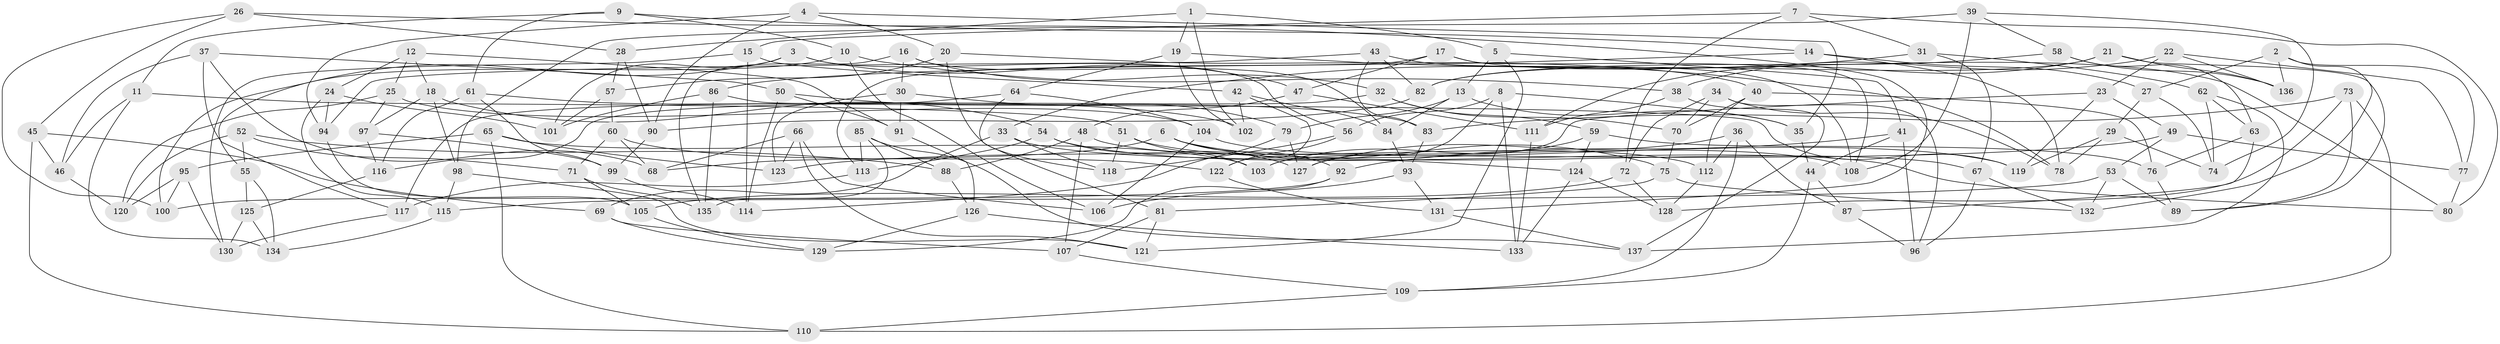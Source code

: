 // Generated by graph-tools (version 1.1) at 2025/16/03/09/25 04:16:30]
// undirected, 137 vertices, 274 edges
graph export_dot {
graph [start="1"]
  node [color=gray90,style=filled];
  1;
  2;
  3;
  4;
  5;
  6;
  7;
  8;
  9;
  10;
  11;
  12;
  13;
  14;
  15;
  16;
  17;
  18;
  19;
  20;
  21;
  22;
  23;
  24;
  25;
  26;
  27;
  28;
  29;
  30;
  31;
  32;
  33;
  34;
  35;
  36;
  37;
  38;
  39;
  40;
  41;
  42;
  43;
  44;
  45;
  46;
  47;
  48;
  49;
  50;
  51;
  52;
  53;
  54;
  55;
  56;
  57;
  58;
  59;
  60;
  61;
  62;
  63;
  64;
  65;
  66;
  67;
  68;
  69;
  70;
  71;
  72;
  73;
  74;
  75;
  76;
  77;
  78;
  79;
  80;
  81;
  82;
  83;
  84;
  85;
  86;
  87;
  88;
  89;
  90;
  91;
  92;
  93;
  94;
  95;
  96;
  97;
  98;
  99;
  100;
  101;
  102;
  103;
  104;
  105;
  106;
  107;
  108;
  109;
  110;
  111;
  112;
  113;
  114;
  115;
  116;
  117;
  118;
  119;
  120;
  121;
  122;
  123;
  124;
  125;
  126;
  127;
  128;
  129;
  130;
  131;
  132;
  133;
  134;
  135;
  136;
  137;
  1 -- 5;
  1 -- 102;
  1 -- 28;
  1 -- 19;
  2 -- 132;
  2 -- 27;
  2 -- 77;
  2 -- 136;
  3 -- 101;
  3 -- 56;
  3 -- 55;
  3 -- 47;
  4 -- 94;
  4 -- 90;
  4 -- 20;
  4 -- 35;
  5 -- 13;
  5 -- 41;
  5 -- 121;
  6 -- 75;
  6 -- 92;
  6 -- 67;
  6 -- 68;
  7 -- 80;
  7 -- 72;
  7 -- 31;
  7 -- 15;
  8 -- 133;
  8 -- 56;
  8 -- 127;
  8 -- 35;
  9 -- 10;
  9 -- 61;
  9 -- 14;
  9 -- 11;
  10 -- 38;
  10 -- 106;
  10 -- 100;
  11 -- 46;
  11 -- 51;
  11 -- 134;
  12 -- 91;
  12 -- 18;
  12 -- 24;
  12 -- 25;
  13 -- 35;
  13 -- 84;
  13 -- 79;
  14 -- 27;
  14 -- 86;
  14 -- 78;
  15 -- 114;
  15 -- 130;
  15 -- 42;
  16 -- 30;
  16 -- 135;
  16 -- 84;
  16 -- 32;
  17 -- 113;
  17 -- 47;
  17 -- 108;
  17 -- 80;
  18 -- 98;
  18 -- 97;
  18 -- 54;
  19 -- 78;
  19 -- 64;
  19 -- 102;
  20 -- 57;
  20 -- 40;
  20 -- 118;
  21 -- 89;
  21 -- 111;
  21 -- 82;
  21 -- 136;
  22 -- 77;
  22 -- 38;
  22 -- 136;
  22 -- 23;
  23 -- 119;
  23 -- 49;
  23 -- 103;
  24 -- 94;
  24 -- 115;
  24 -- 101;
  25 -- 120;
  25 -- 97;
  25 -- 104;
  26 -- 131;
  26 -- 28;
  26 -- 100;
  26 -- 45;
  27 -- 29;
  27 -- 74;
  28 -- 90;
  28 -- 57;
  29 -- 119;
  29 -- 78;
  29 -- 74;
  30 -- 79;
  30 -- 91;
  30 -- 123;
  31 -- 67;
  31 -- 62;
  31 -- 33;
  32 -- 70;
  32 -- 59;
  32 -- 116;
  33 -- 124;
  33 -- 118;
  33 -- 69;
  34 -- 78;
  34 -- 72;
  34 -- 96;
  34 -- 70;
  35 -- 44;
  36 -- 87;
  36 -- 109;
  36 -- 112;
  36 -- 127;
  37 -- 117;
  37 -- 68;
  37 -- 50;
  37 -- 46;
  38 -- 111;
  38 -- 137;
  39 -- 98;
  39 -- 58;
  39 -- 108;
  39 -- 74;
  40 -- 76;
  40 -- 70;
  40 -- 112;
  41 -- 44;
  41 -- 96;
  41 -- 92;
  42 -- 84;
  42 -- 102;
  42 -- 122;
  43 -- 94;
  43 -- 83;
  43 -- 108;
  43 -- 82;
  44 -- 109;
  44 -- 87;
  45 -- 69;
  45 -- 46;
  45 -- 110;
  46 -- 120;
  47 -- 48;
  47 -- 111;
  48 -- 107;
  48 -- 88;
  48 -- 112;
  49 -- 123;
  49 -- 53;
  49 -- 77;
  50 -- 83;
  50 -- 114;
  50 -- 91;
  51 -- 103;
  51 -- 118;
  51 -- 119;
  52 -- 71;
  52 -- 120;
  52 -- 55;
  52 -- 88;
  53 -- 132;
  53 -- 89;
  53 -- 115;
  54 -- 127;
  54 -- 80;
  54 -- 113;
  55 -- 134;
  55 -- 125;
  56 -- 118;
  56 -- 122;
  57 -- 60;
  57 -- 101;
  58 -- 82;
  58 -- 136;
  58 -- 63;
  59 -- 124;
  59 -- 103;
  59 -- 76;
  60 -- 71;
  60 -- 122;
  60 -- 68;
  61 -- 116;
  61 -- 99;
  61 -- 102;
  62 -- 137;
  62 -- 63;
  62 -- 74;
  63 -- 76;
  63 -- 87;
  64 -- 104;
  64 -- 81;
  64 -- 117;
  65 -- 95;
  65 -- 103;
  65 -- 123;
  65 -- 110;
  66 -- 121;
  66 -- 68;
  66 -- 106;
  66 -- 123;
  67 -- 132;
  67 -- 96;
  69 -- 107;
  69 -- 129;
  70 -- 75;
  71 -- 105;
  71 -- 135;
  72 -- 128;
  72 -- 105;
  73 -- 110;
  73 -- 83;
  73 -- 89;
  73 -- 128;
  75 -- 132;
  75 -- 81;
  76 -- 89;
  77 -- 80;
  79 -- 114;
  79 -- 127;
  81 -- 107;
  81 -- 121;
  82 -- 90;
  83 -- 93;
  84 -- 93;
  85 -- 135;
  85 -- 113;
  85 -- 137;
  85 -- 88;
  86 -- 101;
  86 -- 119;
  86 -- 135;
  87 -- 96;
  88 -- 126;
  90 -- 99;
  91 -- 126;
  92 -- 129;
  92 -- 100;
  93 -- 106;
  93 -- 131;
  94 -- 105;
  95 -- 100;
  95 -- 130;
  95 -- 120;
  97 -- 116;
  97 -- 99;
  98 -- 121;
  98 -- 115;
  99 -- 114;
  104 -- 106;
  104 -- 108;
  105 -- 129;
  107 -- 109;
  109 -- 110;
  111 -- 133;
  112 -- 128;
  113 -- 117;
  115 -- 134;
  116 -- 125;
  117 -- 130;
  122 -- 131;
  124 -- 128;
  124 -- 133;
  125 -- 134;
  125 -- 130;
  126 -- 129;
  126 -- 133;
  131 -- 137;
}
